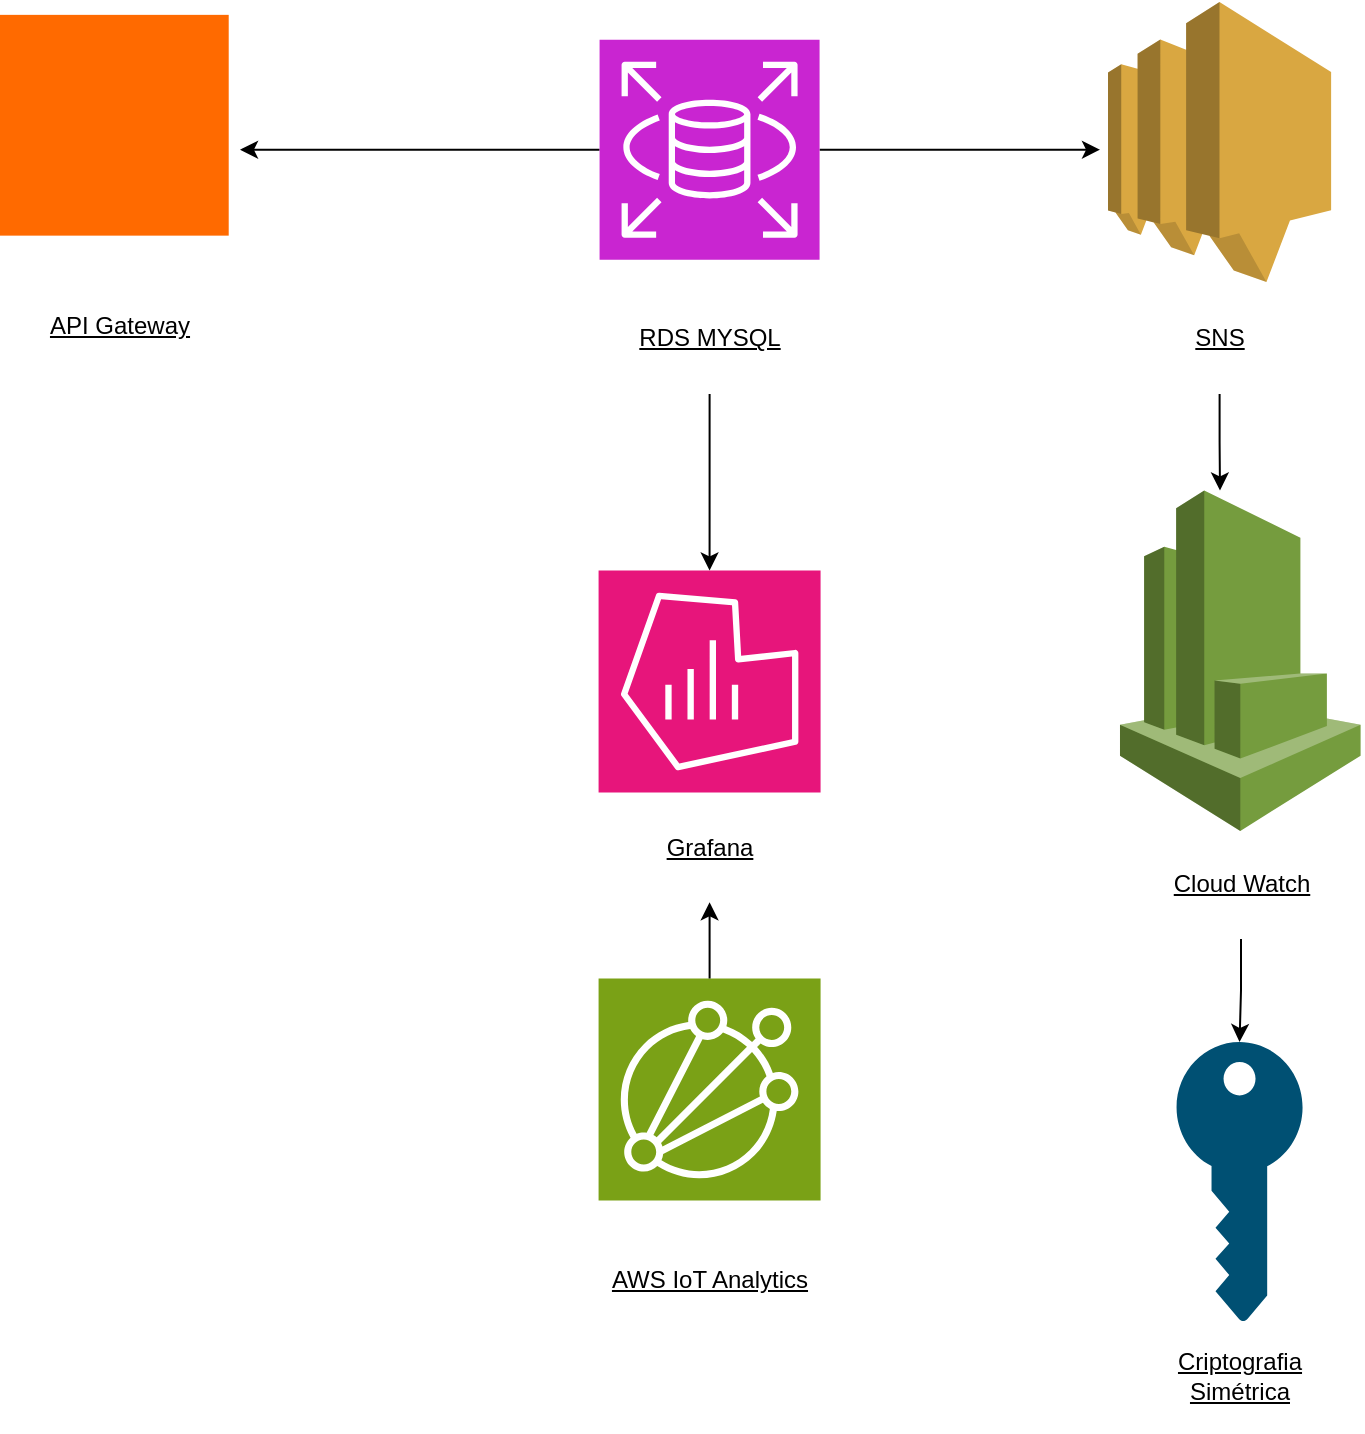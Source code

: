 <mxfile version="27.0.3">
  <diagram name="Página-1" id="XxBVSn2e1p1MuaNkhbZb">
    <mxGraphModel dx="1197" dy="1120" grid="1" gridSize="10" guides="1" tooltips="1" connect="1" arrows="1" fold="1" page="1" pageScale="1" pageWidth="1169" pageHeight="827" math="0" shadow="0">
      <root>
        <mxCell id="0" />
        <mxCell id="1" parent="0" />
        <mxCell id="G87gnfGh_C6f1je5w9Sp-18" value="" style="group" vertex="1" connectable="0" parent="1">
          <mxGeometry x="525.002" y="528.26" width="119.575" height="177.905" as="geometry" />
        </mxCell>
        <mxCell id="G87gnfGh_C6f1je5w9Sp-14" value="" style="sketch=0;points=[[0,0,0],[0.25,0,0],[0.5,0,0],[0.75,0,0],[1,0,0],[0,1,0],[0.25,1,0],[0.5,1,0],[0.75,1,0],[1,1,0],[0,0.25,0],[0,0.5,0],[0,0.75,0],[1,0.25,0],[1,0.5,0],[1,0.75,0]];outlineConnect=0;fontColor=#232F3E;fillColor=#7AA116;strokeColor=#ffffff;dashed=0;verticalLabelPosition=bottom;verticalAlign=top;align=center;html=1;fontSize=12;fontStyle=0;aspect=fixed;shape=mxgraph.aws4.resourceIcon;resIcon=mxgraph.aws4.iot_analytics;container=1;" vertex="1" parent="G87gnfGh_C6f1je5w9Sp-18">
          <mxGeometry x="4.288" width="111" height="111" as="geometry" />
        </mxCell>
        <mxCell id="G87gnfGh_C6f1je5w9Sp-15" value="AWS IoT Analytics" style="text;html=1;align=center;verticalAlign=middle;whiteSpace=wrap;rounded=0;fontStyle=4" vertex="1" parent="G87gnfGh_C6f1je5w9Sp-18">
          <mxGeometry y="122.994" width="119.575" height="54.911" as="geometry" />
        </mxCell>
        <mxCell id="G87gnfGh_C6f1je5w9Sp-19" value="" style="group" vertex="1" connectable="0" parent="1">
          <mxGeometry x="525.002" y="324.25" width="119.575" height="165.915" as="geometry" />
        </mxCell>
        <mxCell id="G87gnfGh_C6f1je5w9Sp-16" value="" style="sketch=0;points=[[0,0,0],[0.25,0,0],[0.5,0,0],[0.75,0,0],[1,0,0],[0,1,0],[0.25,1,0],[0.5,1,0],[0.75,1,0],[1,1,0],[0,0.25,0],[0,0.5,0],[0,0.75,0],[1,0.25,0],[1,0.5,0],[1,0.75,0]];points=[[0,0,0],[0.25,0,0],[0.5,0,0],[0.75,0,0],[1,0,0],[0,1,0],[0.25,1,0],[0.5,1,0],[0.75,1,0],[1,1,0],[0,0.25,0],[0,0.5,0],[0,0.75,0],[1,0.25,0],[1,0.5,0],[1,0.75,0]];outlineConnect=0;fontColor=#232F3E;fillColor=#E7157B;strokeColor=#ffffff;dashed=0;verticalLabelPosition=bottom;verticalAlign=top;align=center;html=1;fontSize=12;fontStyle=0;aspect=fixed;shape=mxgraph.aws4.resourceIcon;resIcon=mxgraph.aws4.managed_service_for_grafana;" vertex="1" parent="G87gnfGh_C6f1je5w9Sp-19">
          <mxGeometry x="4.288" width="111" height="111" as="geometry" />
        </mxCell>
        <mxCell id="G87gnfGh_C6f1je5w9Sp-17" value="Grafana" style="text;html=1;align=center;verticalAlign=middle;whiteSpace=wrap;rounded=0;fontStyle=4" vertex="1" parent="G87gnfGh_C6f1je5w9Sp-19">
          <mxGeometry y="111.004" width="119.575" height="54.911" as="geometry" />
        </mxCell>
        <mxCell id="G87gnfGh_C6f1je5w9Sp-20" value="" style="group" vertex="1" connectable="0" parent="1">
          <mxGeometry x="789.992" y="560" width="119.575" height="194.915" as="geometry" />
        </mxCell>
        <mxCell id="G87gnfGh_C6f1je5w9Sp-10" value="" style="points=[[0,0.5,0],[0.24,0,0],[0.5,0.28,0],[0.995,0.475,0],[0.5,0.72,0],[0.24,1,0]];verticalLabelPosition=bottom;sketch=0;html=1;verticalAlign=top;aspect=fixed;align=center;pointerEvents=1;shape=mxgraph.cisco19.key;fillColor=#005073;strokeColor=none;direction=south;container=1;" vertex="1" parent="G87gnfGh_C6f1je5w9Sp-20">
          <mxGeometry x="28.288" width="63" height="140" as="geometry" />
        </mxCell>
        <mxCell id="G87gnfGh_C6f1je5w9Sp-12" value="Criptografia&lt;br/&gt;Simétrica" style="text;html=1;align=center;verticalAlign=middle;whiteSpace=wrap;rounded=0;fontStyle=4" vertex="1" parent="G87gnfGh_C6f1je5w9Sp-20">
          <mxGeometry y="140.004" width="119.575" height="54.911" as="geometry" />
        </mxCell>
        <mxCell id="G87gnfGh_C6f1je5w9Sp-21" value="" style="group" vertex="1" connectable="0" parent="1">
          <mxGeometry x="230.002" y="46.428" width="119.575" height="183.087" as="geometry" />
        </mxCell>
        <mxCell id="G87gnfGh_C6f1je5w9Sp-1" value="" style="points=[];aspect=fixed;html=1;align=center;shadow=0;dashed=0;fillColor=#FF6A00;strokeColor=none;shape=mxgraph.alibaba_cloud.apigateway;fontStyle=4" vertex="1" parent="G87gnfGh_C6f1je5w9Sp-21">
          <mxGeometry x="0.0" width="114.355" height="110.389" as="geometry" />
        </mxCell>
        <mxCell id="G87gnfGh_C6f1je5w9Sp-2" value="API Gateway" style="text;html=1;align=center;verticalAlign=middle;whiteSpace=wrap;rounded=0;fontStyle=4" vertex="1" parent="G87gnfGh_C6f1je5w9Sp-21">
          <mxGeometry y="128.177" width="119.575" height="54.911" as="geometry" />
        </mxCell>
        <mxCell id="G87gnfGh_C6f1je5w9Sp-22" value="" style="group" vertex="1" connectable="0" parent="1">
          <mxGeometry x="525.002" y="58.86" width="119.575" height="177.085" as="geometry" />
        </mxCell>
        <mxCell id="G87gnfGh_C6f1je5w9Sp-27" style="edgeStyle=orthogonalEdgeStyle;rounded=0;orthogonalLoop=1;jettySize=auto;html=1;" edge="1" parent="G87gnfGh_C6f1je5w9Sp-22" source="G87gnfGh_C6f1je5w9Sp-4">
          <mxGeometry relative="1" as="geometry">
            <mxPoint x="254.998" y="55.0" as="targetPoint" />
          </mxGeometry>
        </mxCell>
        <mxCell id="G87gnfGh_C6f1je5w9Sp-29" style="edgeStyle=orthogonalEdgeStyle;rounded=0;orthogonalLoop=1;jettySize=auto;html=1;" edge="1" parent="G87gnfGh_C6f1je5w9Sp-22" source="G87gnfGh_C6f1je5w9Sp-4">
          <mxGeometry relative="1" as="geometry">
            <mxPoint x="-175.002" y="55.0" as="targetPoint" />
          </mxGeometry>
        </mxCell>
        <mxCell id="G87gnfGh_C6f1je5w9Sp-4" value="" style="sketch=0;points=[[0,0,0],[0.25,0,0],[0.5,0,0],[0.75,0,0],[1,0,0],[0,1,0],[0.25,1,0],[0.5,1,0],[0.75,1,0],[1,1,0],[0,0.25,0],[0,0.5,0],[0,0.75,0],[1,0.25,0],[1,0.5,0],[1,0.75,0]];outlineConnect=0;fontColor=#232F3E;fillColor=#C925D1;strokeColor=#ffffff;dashed=0;verticalLabelPosition=bottom;verticalAlign=top;align=center;html=1;fontSize=12;fontStyle=0;aspect=fixed;shape=mxgraph.aws4.resourceIcon;resIcon=mxgraph.aws4.rds;" vertex="1" parent="G87gnfGh_C6f1je5w9Sp-22">
          <mxGeometry x="4.788" width="110" height="110" as="geometry" />
        </mxCell>
        <mxCell id="G87gnfGh_C6f1je5w9Sp-28" style="edgeStyle=orthogonalEdgeStyle;rounded=0;orthogonalLoop=1;jettySize=auto;html=1;" edge="1" parent="G87gnfGh_C6f1je5w9Sp-22" source="G87gnfGh_C6f1je5w9Sp-5">
          <mxGeometry relative="1" as="geometry">
            <mxPoint x="59.788" y="265.39" as="targetPoint" />
          </mxGeometry>
        </mxCell>
        <mxCell id="G87gnfGh_C6f1je5w9Sp-5" value="RDS MYSQL" style="text;html=1;align=center;verticalAlign=middle;whiteSpace=wrap;rounded=0;fontStyle=4" vertex="1" parent="G87gnfGh_C6f1je5w9Sp-22">
          <mxGeometry y="122.174" width="119.575" height="54.911" as="geometry" />
        </mxCell>
        <mxCell id="G87gnfGh_C6f1je5w9Sp-23" value="" style="group" vertex="1" connectable="0" parent="1">
          <mxGeometry x="789.995" y="284.245" width="120.305" height="224.312" as="geometry" />
        </mxCell>
        <mxCell id="G87gnfGh_C6f1je5w9Sp-6" value="" style="outlineConnect=0;dashed=0;verticalLabelPosition=bottom;verticalAlign=top;align=center;html=1;shape=mxgraph.aws3.cloudwatch;fillColor=#759C3E;gradientColor=none;fontStyle=4" vertex="1" parent="G87gnfGh_C6f1je5w9Sp-23">
          <mxGeometry width="120.305" height="170.224" as="geometry" />
        </mxCell>
        <mxCell id="G87gnfGh_C6f1je5w9Sp-7" value="Cloud Watch" style="text;html=1;align=center;verticalAlign=middle;whiteSpace=wrap;rounded=0;fontStyle=4" vertex="1" parent="G87gnfGh_C6f1je5w9Sp-23">
          <mxGeometry x="0.729" y="169.401" width="119.575" height="54.911" as="geometry" />
        </mxCell>
        <mxCell id="G87gnfGh_C6f1je5w9Sp-24" value="" style="group" vertex="1" connectable="0" parent="1">
          <mxGeometry x="779.995" y="40.0" width="119.575" height="195.942" as="geometry" />
        </mxCell>
        <mxCell id="G87gnfGh_C6f1je5w9Sp-8" value="" style="outlineConnect=0;dashed=0;verticalLabelPosition=bottom;verticalAlign=top;align=center;html=1;shape=mxgraph.aws3.sns;fillColor=#D9A741;gradientColor=none;fontStyle=4" vertex="1" parent="G87gnfGh_C6f1je5w9Sp-24">
          <mxGeometry x="4.01" width="111.555" height="140.023" as="geometry" />
        </mxCell>
        <mxCell id="G87gnfGh_C6f1je5w9Sp-31" style="edgeStyle=orthogonalEdgeStyle;rounded=0;orthogonalLoop=1;jettySize=auto;html=1;" edge="1" parent="G87gnfGh_C6f1je5w9Sp-24" source="G87gnfGh_C6f1je5w9Sp-9">
          <mxGeometry relative="1" as="geometry">
            <mxPoint x="60.005" y="244.25" as="targetPoint" />
          </mxGeometry>
        </mxCell>
        <mxCell id="G87gnfGh_C6f1je5w9Sp-9" value="SNS" style="text;html=1;align=center;verticalAlign=middle;whiteSpace=wrap;rounded=0;fontStyle=4" vertex="1" parent="G87gnfGh_C6f1je5w9Sp-24">
          <mxGeometry y="141.031" width="119.575" height="54.911" as="geometry" />
        </mxCell>
        <mxCell id="G87gnfGh_C6f1je5w9Sp-30" style="edgeStyle=orthogonalEdgeStyle;rounded=0;orthogonalLoop=1;jettySize=auto;html=1;entryX=0.5;entryY=1;entryDx=0;entryDy=0;" edge="1" parent="1" source="G87gnfGh_C6f1je5w9Sp-14" target="G87gnfGh_C6f1je5w9Sp-17">
          <mxGeometry relative="1" as="geometry" />
        </mxCell>
        <mxCell id="G87gnfGh_C6f1je5w9Sp-33" style="edgeStyle=orthogonalEdgeStyle;rounded=0;orthogonalLoop=1;jettySize=auto;html=1;entryX=0;entryY=0.5;entryDx=0;entryDy=0;entryPerimeter=0;" edge="1" parent="1" source="G87gnfGh_C6f1je5w9Sp-7" target="G87gnfGh_C6f1je5w9Sp-10">
          <mxGeometry relative="1" as="geometry" />
        </mxCell>
      </root>
    </mxGraphModel>
  </diagram>
</mxfile>
